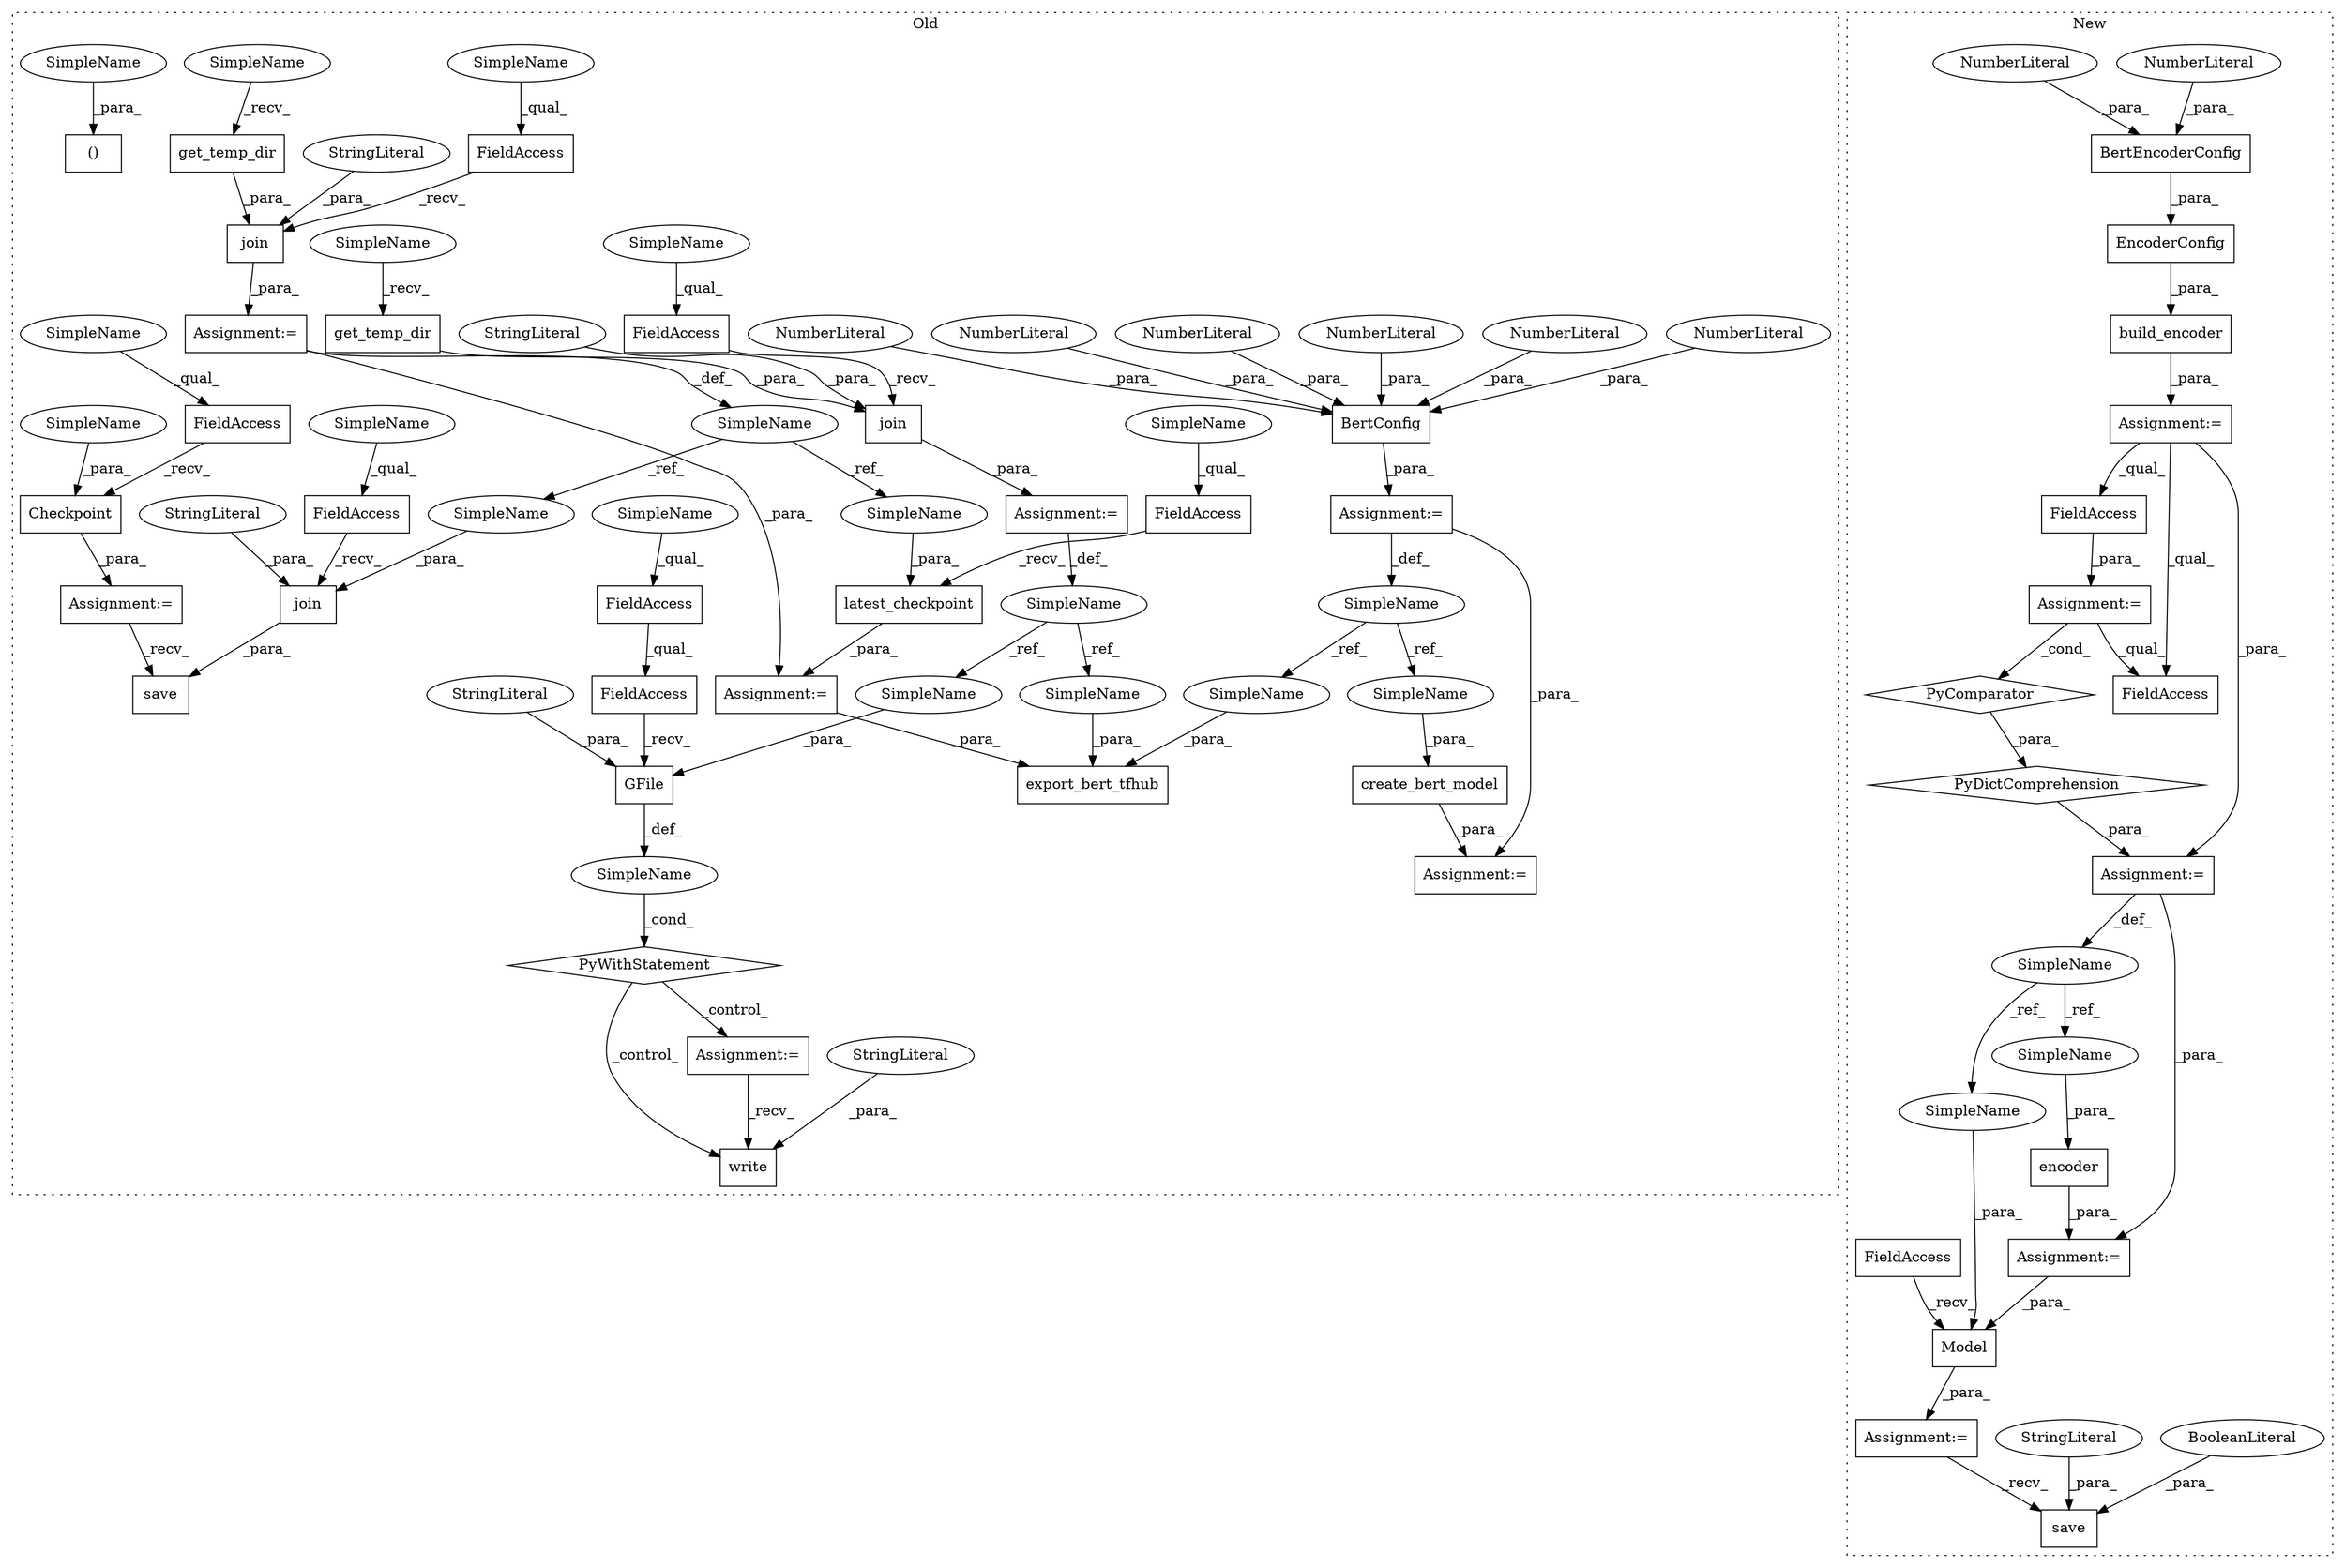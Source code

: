 digraph G {
subgraph cluster0 {
1 [label="PyWithStatement" a="104" s="9155,9206" l="10,2" shape="diamond"];
3 [label="Assignment:=" a="7" s="9220" l="1" shape="box"];
4 [label="SimpleName" a="42" s="" l="" shape="ellipse"];
8 [label="join" a="32" s="9104,9148" l="5,1" shape="box"];
9 [label="StringLiteral" a="45" s="9129" l="19" shape="ellipse"];
10 [label="FieldAccess" a="22" s="9096" l="7" shape="box"];
12 [label="Assignment:=" a="7" s="9095" l="1" shape="box"];
18 [label="GFile" a="32" s="9185,9205" l="6,1" shape="box"];
23 [label="SimpleName" a="42" s="9085" l="10" shape="ellipse"];
24 [label="export_bert_tfhub" a="32" s="9339,9417" l="18,1" shape="box"];
25 [label="BertConfig" a="32" s="8697,8727" l="11,1" shape="box"];
26 [label="NumberLiteral" a="34" s="8708" l="5" shape="ellipse"];
27 [label="NumberLiteral" a="34" s="8720" l="3" shape="ellipse"];
28 [label="NumberLiteral" a="34" s="8724" l="1" shape="ellipse"];
29 [label="NumberLiteral" a="34" s="8726" l="1" shape="ellipse"];
30 [label="NumberLiteral" a="34" s="8714" l="2" shape="ellipse"];
31 [label="NumberLiteral" a="34" s="8717" l="2" shape="ellipse"];
32 [label="create_bert_model" a="32" s="8775,8804" l="18,1" shape="box"];
33 [label="SimpleName" a="42" s="8677" l="11" shape="ellipse"];
34 [label="StringLiteral" a="45" s="9202" l="3" shape="ellipse"];
35 [label="FieldAccess" a="22" s="8953" l="7" shape="box"];
38 [label="FieldAccess" a="22" s="9165" l="19" shape="box"];
41 [label="FieldAccess" a="22" s="8832" l="7" shape="box"];
42 [label="FieldAccess" a="22" s="9165" l="13" shape="box"];
43 [label="FieldAccess" a="22" s="8895" l="16" shape="box"];
44 [label="Checkpoint" a="32" s="8912,8930" l="11,1" shape="box"];
46 [label="FieldAccess" a="22" s="9023" l="16" shape="box"];
47 [label="()" a="106" s="8739" l="21" shape="box"];
48 [label="save" a="32" s="8948,8994" l="5,1" shape="box"];
49 [label="join" a="32" s="8840,8877" l="5,1" shape="box"];
50 [label="latest_checkpoint" a="32" s="9040,9078" l="18,1" shape="box"];
51 [label="SimpleName" a="42" s="8811" l="20" shape="ellipse"];
52 [label="join" a="32" s="8961,8993" l="5,1" shape="box"];
53 [label="StringLiteral" a="45" s="8987" l="6" shape="ellipse"];
54 [label="StringLiteral" a="45" s="8865" l="12" shape="ellipse"];
55 [label="Assignment:=" a="7" s="9022" l="1" shape="box"];
56 [label="Assignment:=" a="7" s="8688" l="1" shape="box"];
58 [label="Assignment:=" a="7" s="8760" l="2" shape="box"];
60 [label="Assignment:=" a="7" s="8831" l="1" shape="box"];
61 [label="Assignment:=" a="7" s="8894" l="1" shape="box"];
62 [label="write" a="32" s="9231,9252" l="6,1" shape="box"];
63 [label="StringLiteral" a="45" s="9237" l="15" shape="ellipse"];
64 [label="get_temp_dir" a="32" s="9114" l="14" shape="box"];
65 [label="get_temp_dir" a="32" s="8850" l="14" shape="box"];
66 [label="SimpleName" a="42" s="9109" l="4" shape="ellipse"];
67 [label="SimpleName" a="42" s="8845" l="4" shape="ellipse"];
70 [label="SimpleName" a="42" s="9096" l="2" shape="ellipse"];
71 [label="SimpleName" a="42" s="8832" l="2" shape="ellipse"];
72 [label="SimpleName" a="42" s="8953" l="2" shape="ellipse"];
73 [label="SimpleName" a="42" s="8966" l="20" shape="ellipse"];
74 [label="SimpleName" a="42" s="9058" l="20" shape="ellipse"];
75 [label="SimpleName" a="42" s="9165" l="10" shape="ellipse"];
76 [label="SimpleName" a="42" s="8895" l="10" shape="ellipse"];
77 [label="SimpleName" a="42" s="9023" l="10" shape="ellipse"];
78 [label="SimpleName" a="42" s="9191" l="10" shape="ellipse"];
79 [label="SimpleName" a="42" s="9407" l="10" shape="ellipse"];
80 [label="SimpleName" a="42" s="8753" l="7" shape="ellipse"];
81 [label="SimpleName" a="42" s="8923" l="7" shape="ellipse"];
82 [label="SimpleName" a="42" s="8793" l="11" shape="ellipse"];
83 [label="SimpleName" a="42" s="9357" l="11" shape="ellipse"];
label = "Old";
style="dotted";
}
subgraph cluster1 {
2 [label="PyDictComprehension" a="110" s="8623" l="108" shape="diamond"];
5 [label="Assignment:=" a="7" s="8502" l="1" shape="box"];
6 [label="PyComparator" a="113" s="8693" l="30" shape="diamond"];
7 [label="Assignment:=" a="7" s="8795" l="1" shape="box"];
11 [label="Assignment:=" a="7" s="8693" l="30" shape="box"];
13 [label="BertEncoderConfig" a="32" s="8558,8583" l="18,1" shape="box"];
14 [label="NumberLiteral" a="34" s="8582" l="1" shape="ellipse"];
15 [label="NumberLiteral" a="34" s="8576" l="5" shape="ellipse"];
16 [label="save" a="32" s="8937,8968" l="5,1" shape="box"];
17 [label="BooleanLiteral" a="9" s="8958" l="5" shape="ellipse"];
19 [label="StringLiteral" a="45" s="8964" l="4" shape="ellipse"];
20 [label="encoder" a="32" s="8751,8778" l="8,1" shape="box"];
21 [label="SimpleName" a="42" s="8592" l="19" shape="ellipse"];
22 [label="Model" a="32" s="8813,8858" l="6,1" shape="box"];
36 [label="build_encoder" a="32" s="8512,8585" l="14,1" shape="box"];
37 [label="EncoderConfig" a="32" s="8535,8584" l="14,1" shape="box"];
39 [label="FieldAccess" a="22" s="8796" l="16" shape="box"];
40 [label="FieldAccess" a="22" s="8623" l="6" shape="box"];
45 [label="FieldAccess" a="22" s="8700" l="14" shape="box"];
57 [label="Assignment:=" a="7" s="8611" l="12" shape="box"];
59 [label="Assignment:=" a="7" s="8750" l="1" shape="box"];
68 [label="SimpleName" a="42" s="8759" l="19" shape="ellipse"];
69 [label="SimpleName" a="42" s="8819" l="19" shape="ellipse"];
label = "New";
style="dotted";
}
1 -> 3 [label="_control_"];
1 -> 62 [label="_control_"];
2 -> 57 [label="_para_"];
3 -> 62 [label="_recv_"];
4 -> 1 [label="_cond_"];
5 -> 57 [label="_para_"];
5 -> 45 [label="_qual_"];
5 -> 40 [label="_qual_"];
6 -> 2 [label="_para_"];
7 -> 16 [label="_recv_"];
8 -> 12 [label="_para_"];
9 -> 8 [label="_para_"];
10 -> 8 [label="_recv_"];
11 -> 6 [label="_cond_"];
11 -> 40 [label="_qual_"];
12 -> 23 [label="_def_"];
13 -> 37 [label="_para_"];
14 -> 13 [label="_para_"];
15 -> 13 [label="_para_"];
17 -> 16 [label="_para_"];
18 -> 4 [label="_def_"];
19 -> 16 [label="_para_"];
20 -> 59 [label="_para_"];
21 -> 69 [label="_ref_"];
21 -> 68 [label="_ref_"];
22 -> 7 [label="_para_"];
23 -> 79 [label="_ref_"];
23 -> 78 [label="_ref_"];
25 -> 56 [label="_para_"];
26 -> 25 [label="_para_"];
27 -> 25 [label="_para_"];
28 -> 25 [label="_para_"];
29 -> 25 [label="_para_"];
30 -> 25 [label="_para_"];
31 -> 25 [label="_para_"];
32 -> 58 [label="_para_"];
33 -> 83 [label="_ref_"];
33 -> 82 [label="_ref_"];
34 -> 18 [label="_para_"];
35 -> 52 [label="_recv_"];
36 -> 5 [label="_para_"];
37 -> 36 [label="_para_"];
38 -> 18 [label="_recv_"];
39 -> 22 [label="_recv_"];
41 -> 49 [label="_recv_"];
42 -> 38 [label="_qual_"];
43 -> 44 [label="_recv_"];
44 -> 61 [label="_para_"];
45 -> 11 [label="_para_"];
46 -> 50 [label="_recv_"];
49 -> 60 [label="_para_"];
50 -> 55 [label="_para_"];
51 -> 74 [label="_ref_"];
51 -> 73 [label="_ref_"];
52 -> 48 [label="_para_"];
53 -> 52 [label="_para_"];
54 -> 49 [label="_para_"];
55 -> 24 [label="_para_"];
56 -> 58 [label="_para_"];
56 -> 33 [label="_def_"];
57 -> 59 [label="_para_"];
57 -> 21 [label="_def_"];
59 -> 22 [label="_para_"];
60 -> 55 [label="_para_"];
60 -> 51 [label="_def_"];
61 -> 48 [label="_recv_"];
63 -> 62 [label="_para_"];
64 -> 8 [label="_para_"];
65 -> 49 [label="_para_"];
66 -> 64 [label="_recv_"];
67 -> 65 [label="_recv_"];
68 -> 20 [label="_para_"];
69 -> 22 [label="_para_"];
70 -> 10 [label="_qual_"];
71 -> 41 [label="_qual_"];
72 -> 35 [label="_qual_"];
73 -> 52 [label="_para_"];
74 -> 50 [label="_para_"];
75 -> 42 [label="_qual_"];
76 -> 43 [label="_qual_"];
77 -> 46 [label="_qual_"];
78 -> 18 [label="_para_"];
79 -> 24 [label="_para_"];
80 -> 47 [label="_para_"];
81 -> 44 [label="_para_"];
82 -> 32 [label="_para_"];
83 -> 24 [label="_para_"];
}